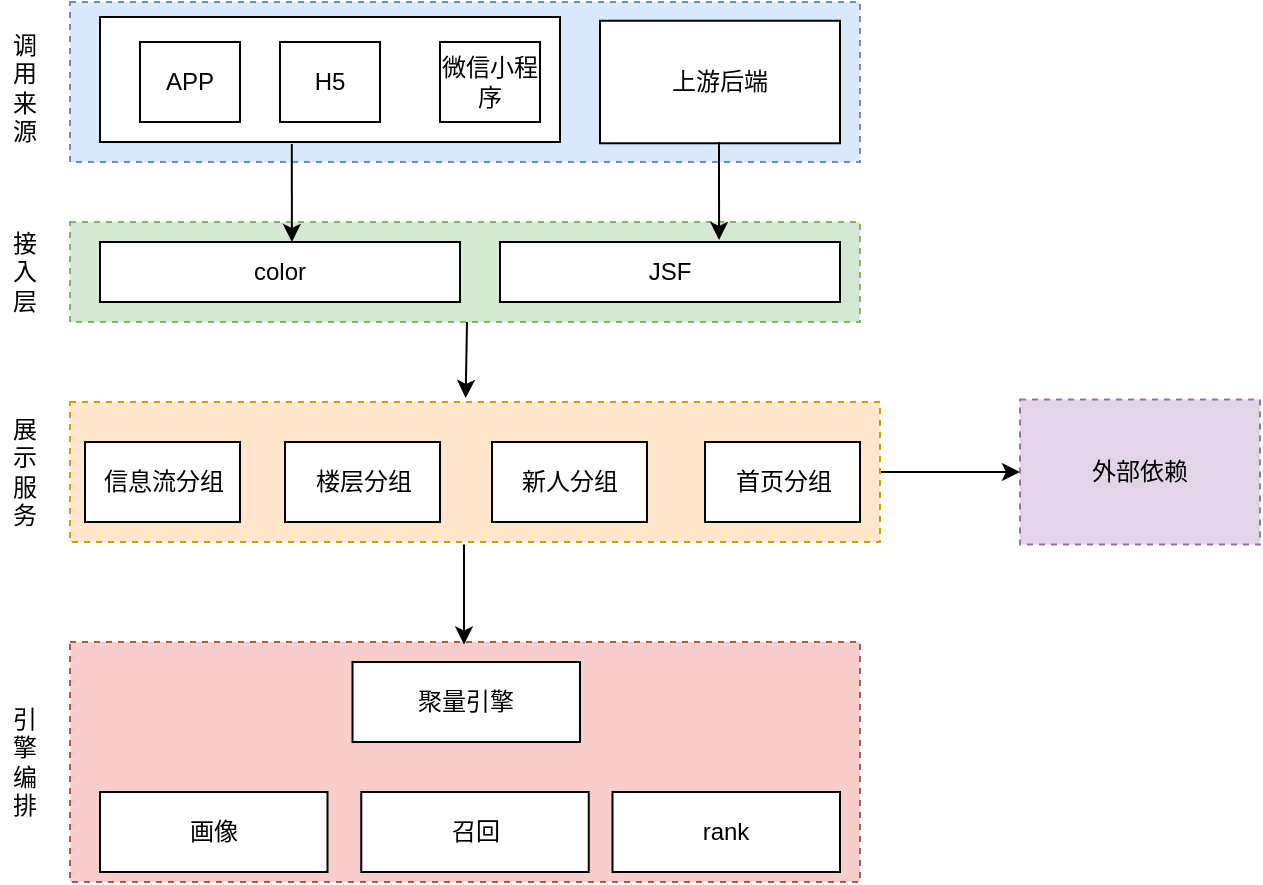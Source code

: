 <mxfile version="20.6.0" type="github">
  <diagram id="7CNjIOQ7hN0hbWcdKKDD" name="第 1 页">
    <mxGraphModel dx="1186" dy="763" grid="0" gridSize="10" guides="1" tooltips="1" connect="1" arrows="1" fold="1" page="0" pageScale="1" pageWidth="827" pageHeight="1169" math="0" shadow="0">
      <root>
        <mxCell id="0" />
        <mxCell id="1" parent="0" />
        <mxCell id="7wAaC-4-krcKr1c8wM4o-32" value="" style="rounded=0;whiteSpace=wrap;html=1;dashed=1;fillColor=#f8cecc;strokeColor=#b85450;" vertex="1" parent="1">
          <mxGeometry x="125" y="490" width="395" height="120" as="geometry" />
        </mxCell>
        <mxCell id="7wAaC-4-krcKr1c8wM4o-14" value="" style="rounded=0;whiteSpace=wrap;html=1;dashed=1;fillColor=#d5e8d4;strokeColor=#82b366;" vertex="1" parent="1">
          <mxGeometry x="125" y="280" width="395" height="50" as="geometry" />
        </mxCell>
        <mxCell id="7wAaC-4-krcKr1c8wM4o-13" value="" style="rounded=0;whiteSpace=wrap;html=1;dashed=1;fillColor=#dae8fc;strokeColor=#6c8ebf;" vertex="1" parent="1">
          <mxGeometry x="125" y="170" width="395" height="80" as="geometry" />
        </mxCell>
        <mxCell id="7wAaC-4-krcKr1c8wM4o-5" value="" style="rounded=0;whiteSpace=wrap;html=1;" vertex="1" parent="1">
          <mxGeometry x="140" y="177.5" width="230" height="62.5" as="geometry" />
        </mxCell>
        <mxCell id="7wAaC-4-krcKr1c8wM4o-1" value="APP" style="rounded=0;whiteSpace=wrap;html=1;" vertex="1" parent="1">
          <mxGeometry x="160" y="190" width="50" height="40" as="geometry" />
        </mxCell>
        <mxCell id="7wAaC-4-krcKr1c8wM4o-2" value="color" style="rounded=0;whiteSpace=wrap;html=1;" vertex="1" parent="1">
          <mxGeometry x="140" y="290" width="180" height="30" as="geometry" />
        </mxCell>
        <mxCell id="7wAaC-4-krcKr1c8wM4o-3" value="上游后端" style="rounded=0;whiteSpace=wrap;html=1;" vertex="1" parent="1">
          <mxGeometry x="390" y="179.38" width="120" height="61.25" as="geometry" />
        </mxCell>
        <mxCell id="7wAaC-4-krcKr1c8wM4o-4" value="JSF" style="rounded=0;whiteSpace=wrap;html=1;" vertex="1" parent="1">
          <mxGeometry x="340" y="290" width="170" height="30" as="geometry" />
        </mxCell>
        <mxCell id="7wAaC-4-krcKr1c8wM4o-7" value="H5" style="rounded=0;whiteSpace=wrap;html=1;" vertex="1" parent="1">
          <mxGeometry x="230" y="190" width="50" height="40" as="geometry" />
        </mxCell>
        <mxCell id="7wAaC-4-krcKr1c8wM4o-8" value="微信小程序" style="rounded=0;whiteSpace=wrap;html=1;" vertex="1" parent="1">
          <mxGeometry x="310" y="190" width="50" height="40" as="geometry" />
        </mxCell>
        <mxCell id="7wAaC-4-krcKr1c8wM4o-10" value="" style="endArrow=classic;html=1;rounded=0;exitX=0.417;exitY=1.016;exitDx=0;exitDy=0;entryX=0.533;entryY=0;entryDx=0;entryDy=0;entryPerimeter=0;exitPerimeter=0;" edge="1" parent="1" source="7wAaC-4-krcKr1c8wM4o-5" target="7wAaC-4-krcKr1c8wM4o-2">
          <mxGeometry width="50" height="50" relative="1" as="geometry">
            <mxPoint x="60" y="300" as="sourcePoint" />
            <mxPoint x="110" y="250" as="targetPoint" />
          </mxGeometry>
        </mxCell>
        <mxCell id="7wAaC-4-krcKr1c8wM4o-11" value="" style="endArrow=classic;html=1;rounded=0;exitX=0.417;exitY=1.016;exitDx=0;exitDy=0;entryX=0.533;entryY=0;entryDx=0;entryDy=0;entryPerimeter=0;exitPerimeter=0;" edge="1" parent="1">
          <mxGeometry width="50" height="50" relative="1" as="geometry">
            <mxPoint x="449.5" y="240" as="sourcePoint" />
            <mxPoint x="449.53" y="289" as="targetPoint" />
          </mxGeometry>
        </mxCell>
        <mxCell id="7wAaC-4-krcKr1c8wM4o-22" style="edgeStyle=orthogonalEdgeStyle;rounded=0;orthogonalLoop=1;jettySize=auto;html=1;exitX=1;exitY=0.5;exitDx=0;exitDy=0;entryX=0;entryY=0.5;entryDx=0;entryDy=0;" edge="1" parent="1" source="7wAaC-4-krcKr1c8wM4o-12" target="7wAaC-4-krcKr1c8wM4o-21">
          <mxGeometry relative="1" as="geometry" />
        </mxCell>
        <mxCell id="7wAaC-4-krcKr1c8wM4o-12" value="" style="rounded=0;whiteSpace=wrap;html=1;dashed=1;fillColor=#ffe6cc;strokeColor=#d79b00;" vertex="1" parent="1">
          <mxGeometry x="125" y="370" width="405" height="70" as="geometry" />
        </mxCell>
        <mxCell id="7wAaC-4-krcKr1c8wM4o-15" value="" style="endArrow=classic;html=1;rounded=0;exitX=0.5;exitY=1;exitDx=0;exitDy=0;entryX=0.486;entryY=-0.029;entryDx=0;entryDy=0;entryPerimeter=0;" edge="1" parent="1">
          <mxGeometry width="50" height="50" relative="1" as="geometry">
            <mxPoint x="323.5" y="330" as="sourcePoint" />
            <mxPoint x="322.83" y="367.97" as="targetPoint" />
          </mxGeometry>
        </mxCell>
        <mxCell id="7wAaC-4-krcKr1c8wM4o-17" value="调&lt;br&gt;用&lt;br&gt;来&lt;br&gt;源" style="text;html=1;strokeColor=none;fillColor=none;align=center;verticalAlign=middle;whiteSpace=wrap;rounded=0;dashed=1;" vertex="1" parent="1">
          <mxGeometry x="90" y="170" width="25" height="85" as="geometry" />
        </mxCell>
        <mxCell id="7wAaC-4-krcKr1c8wM4o-19" value="接入层" style="text;html=1;strokeColor=none;fillColor=none;align=center;verticalAlign=middle;whiteSpace=wrap;rounded=0;dashed=1;" vertex="1" parent="1">
          <mxGeometry x="90" y="262.5" width="25" height="85" as="geometry" />
        </mxCell>
        <mxCell id="7wAaC-4-krcKr1c8wM4o-20" value="展示服务" style="text;html=1;strokeColor=none;fillColor=none;align=center;verticalAlign=middle;whiteSpace=wrap;rounded=0;dashed=1;" vertex="1" parent="1">
          <mxGeometry x="90" y="362.5" width="25" height="85" as="geometry" />
        </mxCell>
        <mxCell id="7wAaC-4-krcKr1c8wM4o-21" value="外部依赖" style="rounded=0;whiteSpace=wrap;html=1;dashed=1;fillColor=#e1d5e7;strokeColor=#9673a6;" vertex="1" parent="1">
          <mxGeometry x="600" y="368.75" width="120" height="72.5" as="geometry" />
        </mxCell>
        <mxCell id="7wAaC-4-krcKr1c8wM4o-23" value="信息流分组" style="rounded=0;whiteSpace=wrap;html=1;" vertex="1" parent="1">
          <mxGeometry x="132.5" y="390" width="77.5" height="40" as="geometry" />
        </mxCell>
        <mxCell id="7wAaC-4-krcKr1c8wM4o-27" value="楼层分组" style="rounded=0;whiteSpace=wrap;html=1;" vertex="1" parent="1">
          <mxGeometry x="232.5" y="390" width="77.5" height="40" as="geometry" />
        </mxCell>
        <mxCell id="7wAaC-4-krcKr1c8wM4o-28" value="新人分组" style="rounded=0;whiteSpace=wrap;html=1;" vertex="1" parent="1">
          <mxGeometry x="336" y="390" width="77.5" height="40" as="geometry" />
        </mxCell>
        <mxCell id="7wAaC-4-krcKr1c8wM4o-29" value="首页分组" style="rounded=0;whiteSpace=wrap;html=1;" vertex="1" parent="1">
          <mxGeometry x="442.5" y="390" width="77.5" height="40" as="geometry" />
        </mxCell>
        <mxCell id="7wAaC-4-krcKr1c8wM4o-30" value="聚量引擎" style="rounded=0;whiteSpace=wrap;html=1;" vertex="1" parent="1">
          <mxGeometry x="266.25" y="500" width="113.75" height="40" as="geometry" />
        </mxCell>
        <mxCell id="7wAaC-4-krcKr1c8wM4o-34" value="" style="endArrow=classic;html=1;rounded=0;" edge="1" parent="1">
          <mxGeometry width="50" height="50" relative="1" as="geometry">
            <mxPoint x="322" y="441.25" as="sourcePoint" />
            <mxPoint x="322" y="491.25" as="targetPoint" />
          </mxGeometry>
        </mxCell>
        <mxCell id="7wAaC-4-krcKr1c8wM4o-35" value="画像" style="rounded=0;whiteSpace=wrap;html=1;" vertex="1" parent="1">
          <mxGeometry x="140" y="565" width="113.75" height="40" as="geometry" />
        </mxCell>
        <mxCell id="7wAaC-4-krcKr1c8wM4o-36" value="召回" style="rounded=0;whiteSpace=wrap;html=1;" vertex="1" parent="1">
          <mxGeometry x="270.63" y="565" width="113.75" height="40" as="geometry" />
        </mxCell>
        <mxCell id="7wAaC-4-krcKr1c8wM4o-37" value="rank" style="rounded=0;whiteSpace=wrap;html=1;" vertex="1" parent="1">
          <mxGeometry x="396.25" y="565" width="113.75" height="40" as="geometry" />
        </mxCell>
        <mxCell id="7wAaC-4-krcKr1c8wM4o-39" value="引擎编排" style="text;html=1;strokeColor=none;fillColor=none;align=center;verticalAlign=middle;whiteSpace=wrap;rounded=0;dashed=1;" vertex="1" parent="1">
          <mxGeometry x="90" y="507.5" width="25" height="85" as="geometry" />
        </mxCell>
      </root>
    </mxGraphModel>
  </diagram>
</mxfile>
